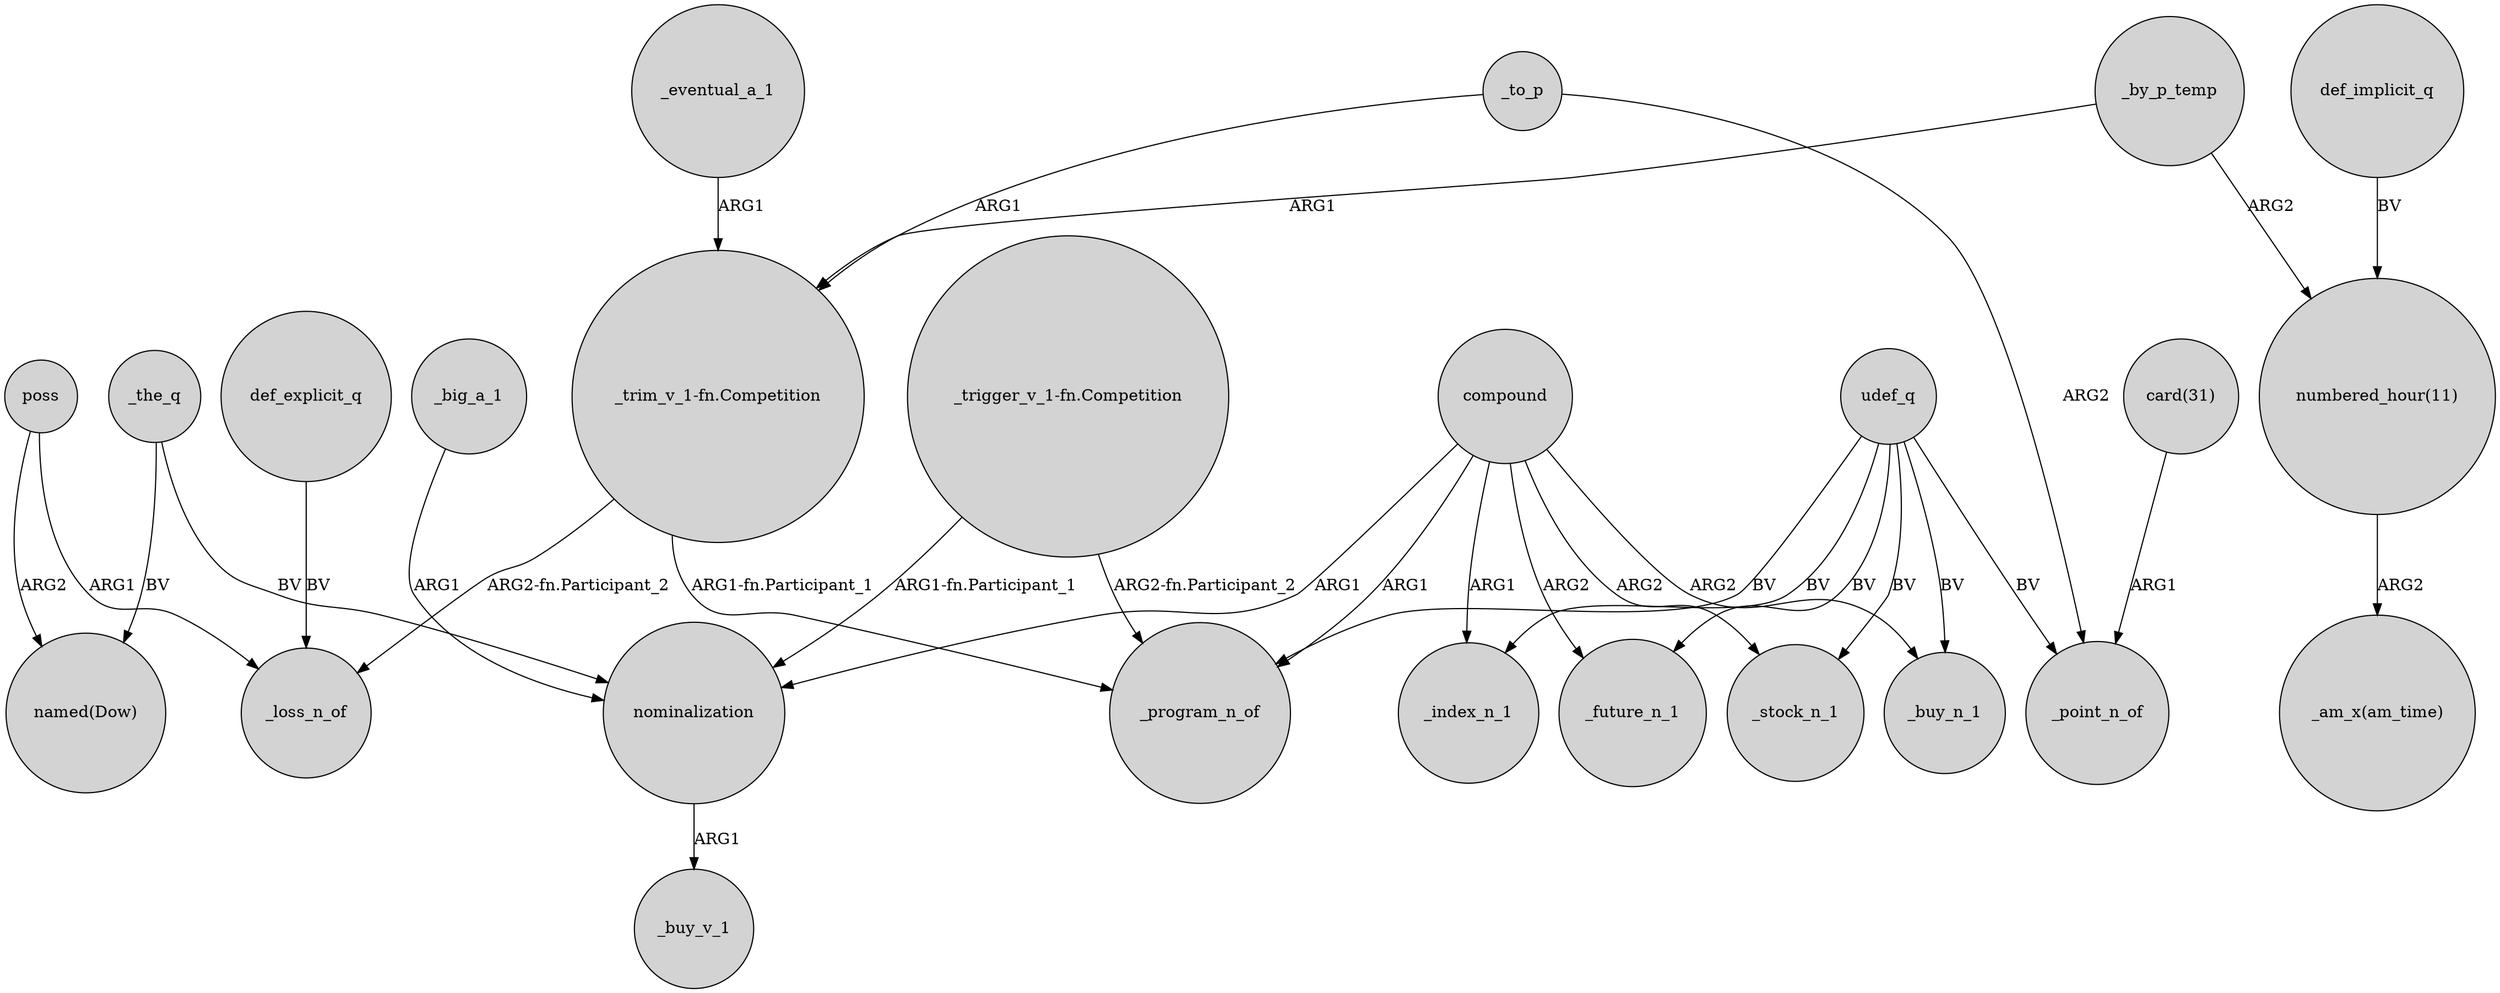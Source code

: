 digraph {
	node [shape=circle style=filled]
	_the_q -> "named(Dow)" [label=BV]
	_the_q -> nominalization [label=BV]
	nominalization -> _buy_v_1 [label=ARG1]
	_by_p_temp -> "numbered_hour(11)" [label=ARG2]
	"_trim_v_1-fn.Competition" -> _program_n_of [label="ARG1-fn.Participant_1"]
	"_trim_v_1-fn.Competition" -> _loss_n_of [label="ARG2-fn.Participant_2"]
	poss -> "named(Dow)" [label=ARG2]
	def_explicit_q -> _loss_n_of [label=BV]
	compound -> _buy_n_1 [label=ARG2]
	compound -> _future_n_1 [label=ARG2]
	udef_q -> _index_n_1 [label=BV]
	udef_q -> _buy_n_1 [label=BV]
	"card(31)" -> _point_n_of [label=ARG1]
	udef_q -> _future_n_1 [label=BV]
	_eventual_a_1 -> "_trim_v_1-fn.Competition" [label=ARG1]
	udef_q -> _program_n_of [label=BV]
	compound -> nominalization [label=ARG1]
	udef_q -> _stock_n_1 [label=BV]
	compound -> _program_n_of [label=ARG1]
	"_trigger_v_1-fn.Competition" -> _program_n_of [label="ARG2-fn.Participant_2"]
	"numbered_hour(11)" -> "_am_x(am_time)" [label=ARG2]
	compound -> _stock_n_1 [label=ARG2]
	"_trigger_v_1-fn.Competition" -> nominalization [label="ARG1-fn.Participant_1"]
	def_implicit_q -> "numbered_hour(11)" [label=BV]
	_big_a_1 -> nominalization [label=ARG1]
	compound -> _index_n_1 [label=ARG1]
	_by_p_temp -> "_trim_v_1-fn.Competition" [label=ARG1]
	udef_q -> _point_n_of [label=BV]
	_to_p -> _point_n_of [label=ARG2]
	_to_p -> "_trim_v_1-fn.Competition" [label=ARG1]
	poss -> _loss_n_of [label=ARG1]
}
